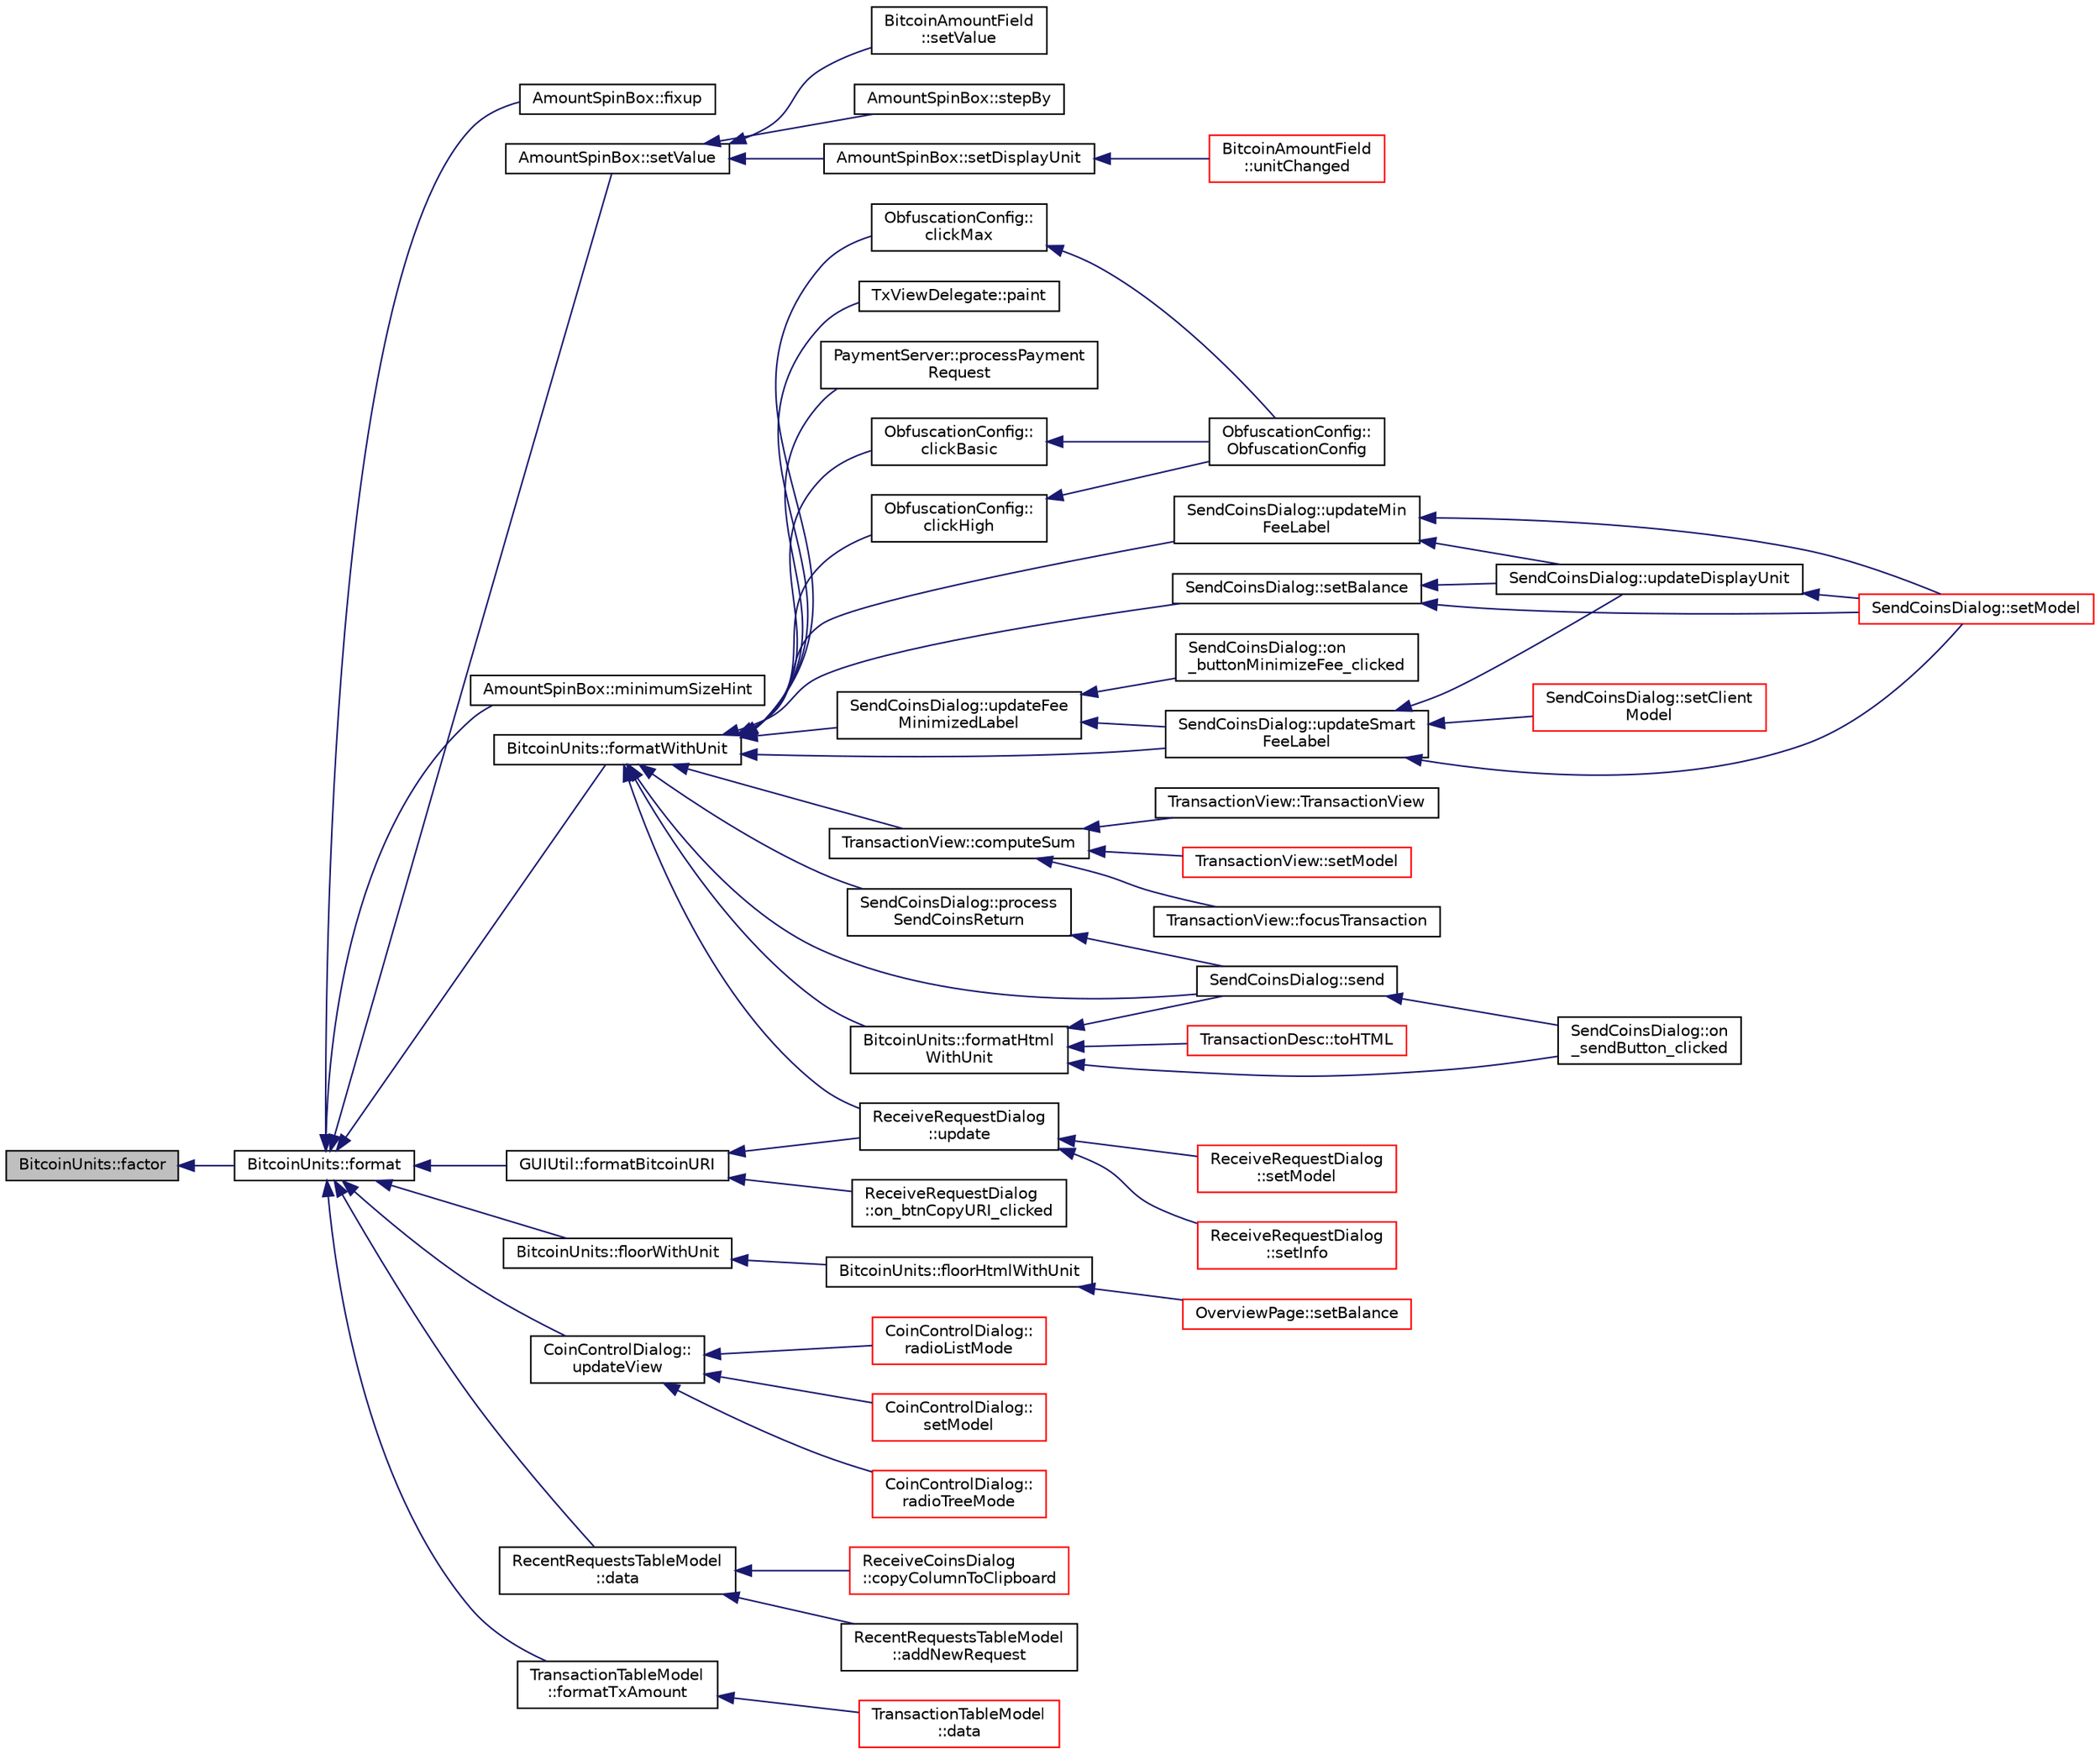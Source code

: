 digraph "BitcoinUnits::factor"
{
  edge [fontname="Helvetica",fontsize="10",labelfontname="Helvetica",labelfontsize="10"];
  node [fontname="Helvetica",fontsize="10",shape=record];
  rankdir="LR";
  Node106 [label="BitcoinUnits::factor",height=0.2,width=0.4,color="black", fillcolor="grey75", style="filled", fontcolor="black"];
  Node106 -> Node107 [dir="back",color="midnightblue",fontsize="10",style="solid",fontname="Helvetica"];
  Node107 [label="BitcoinUnits::format",height=0.2,width=0.4,color="black", fillcolor="white", style="filled",URL="$class_bitcoin_units.html#ab07437e5a788c80a82d75e3714bd3925",tooltip="Format as string. "];
  Node107 -> Node108 [dir="back",color="midnightblue",fontsize="10",style="solid",fontname="Helvetica"];
  Node108 [label="AmountSpinBox::fixup",height=0.2,width=0.4,color="black", fillcolor="white", style="filled",URL="$class_amount_spin_box.html#a082bac9de36ad4bb0c0f2d5d42f0acc6"];
  Node107 -> Node109 [dir="back",color="midnightblue",fontsize="10",style="solid",fontname="Helvetica"];
  Node109 [label="AmountSpinBox::setValue",height=0.2,width=0.4,color="black", fillcolor="white", style="filled",URL="$class_amount_spin_box.html#aca3825a8e5735dd99d3fa9665afb614c"];
  Node109 -> Node110 [dir="back",color="midnightblue",fontsize="10",style="solid",fontname="Helvetica"];
  Node110 [label="AmountSpinBox::stepBy",height=0.2,width=0.4,color="black", fillcolor="white", style="filled",URL="$class_amount_spin_box.html#a055616d98771e6fcef3ee225d7b09ee9"];
  Node109 -> Node111 [dir="back",color="midnightblue",fontsize="10",style="solid",fontname="Helvetica"];
  Node111 [label="AmountSpinBox::setDisplayUnit",height=0.2,width=0.4,color="black", fillcolor="white", style="filled",URL="$class_amount_spin_box.html#aef946e84b685f35c02782b50f4cce842"];
  Node111 -> Node112 [dir="back",color="midnightblue",fontsize="10",style="solid",fontname="Helvetica"];
  Node112 [label="BitcoinAmountField\l::unitChanged",height=0.2,width=0.4,color="red", fillcolor="white", style="filled",URL="$class_bitcoin_amount_field.html#a5cee72f97d1a77da3514197aaf2ea6c5"];
  Node109 -> Node114 [dir="back",color="midnightblue",fontsize="10",style="solid",fontname="Helvetica"];
  Node114 [label="BitcoinAmountField\l::setValue",height=0.2,width=0.4,color="black", fillcolor="white", style="filled",URL="$class_bitcoin_amount_field.html#ad34b8770f7acfc23be8a8780ad8742fe"];
  Node107 -> Node115 [dir="back",color="midnightblue",fontsize="10",style="solid",fontname="Helvetica"];
  Node115 [label="AmountSpinBox::minimumSizeHint",height=0.2,width=0.4,color="black", fillcolor="white", style="filled",URL="$class_amount_spin_box.html#a40ee094061b19892825e7b30d3825ded"];
  Node107 -> Node116 [dir="back",color="midnightblue",fontsize="10",style="solid",fontname="Helvetica"];
  Node116 [label="BitcoinUnits::formatWithUnit",height=0.2,width=0.4,color="black", fillcolor="white", style="filled",URL="$class_bitcoin_units.html#aef9fb7509257bc84ee459d7f0c663020",tooltip="Format as string (with unit) "];
  Node116 -> Node117 [dir="back",color="midnightblue",fontsize="10",style="solid",fontname="Helvetica"];
  Node117 [label="BitcoinUnits::formatHtml\lWithUnit",height=0.2,width=0.4,color="black", fillcolor="white", style="filled",URL="$class_bitcoin_units.html#a5f4ef08b81386d393a16001bdfef5d56"];
  Node117 -> Node118 [dir="back",color="midnightblue",fontsize="10",style="solid",fontname="Helvetica"];
  Node118 [label="SendCoinsDialog::on\l_sendButton_clicked",height=0.2,width=0.4,color="black", fillcolor="white", style="filled",URL="$class_send_coins_dialog.html#a2cab7cf9ea5040b9e2189297f7d3c764"];
  Node117 -> Node119 [dir="back",color="midnightblue",fontsize="10",style="solid",fontname="Helvetica"];
  Node119 [label="SendCoinsDialog::send",height=0.2,width=0.4,color="black", fillcolor="white", style="filled",URL="$class_send_coins_dialog.html#afd8d436a16ea7dba1276e8fdfdc8b2d3"];
  Node119 -> Node118 [dir="back",color="midnightblue",fontsize="10",style="solid",fontname="Helvetica"];
  Node117 -> Node120 [dir="back",color="midnightblue",fontsize="10",style="solid",fontname="Helvetica"];
  Node120 [label="TransactionDesc::toHTML",height=0.2,width=0.4,color="red", fillcolor="white", style="filled",URL="$class_transaction_desc.html#ab7c9dbb2048aae121dd9d75df86e64f4"];
  Node116 -> Node122 [dir="back",color="midnightblue",fontsize="10",style="solid",fontname="Helvetica"];
  Node122 [label="ObfuscationConfig::\lclickBasic",height=0.2,width=0.4,color="black", fillcolor="white", style="filled",URL="$class_obfuscation_config.html#a4478e4438f798594008561b4247a339a"];
  Node122 -> Node123 [dir="back",color="midnightblue",fontsize="10",style="solid",fontname="Helvetica"];
  Node123 [label="ObfuscationConfig::\lObfuscationConfig",height=0.2,width=0.4,color="black", fillcolor="white", style="filled",URL="$class_obfuscation_config.html#ac94fd63ade751965b53de75df22aa499"];
  Node116 -> Node124 [dir="back",color="midnightblue",fontsize="10",style="solid",fontname="Helvetica"];
  Node124 [label="ObfuscationConfig::\lclickHigh",height=0.2,width=0.4,color="black", fillcolor="white", style="filled",URL="$class_obfuscation_config.html#ae40f0c381cdbd7af0bdf9690243a6fa7"];
  Node124 -> Node123 [dir="back",color="midnightblue",fontsize="10",style="solid",fontname="Helvetica"];
  Node116 -> Node125 [dir="back",color="midnightblue",fontsize="10",style="solid",fontname="Helvetica"];
  Node125 [label="ObfuscationConfig::\lclickMax",height=0.2,width=0.4,color="black", fillcolor="white", style="filled",URL="$class_obfuscation_config.html#a3ed9f33f928a0833534235ddae5ed95c"];
  Node125 -> Node123 [dir="back",color="midnightblue",fontsize="10",style="solid",fontname="Helvetica"];
  Node116 -> Node126 [dir="back",color="midnightblue",fontsize="10",style="solid",fontname="Helvetica"];
  Node126 [label="TxViewDelegate::paint",height=0.2,width=0.4,color="black", fillcolor="white", style="filled",URL="$class_tx_view_delegate.html#aeb314283e3a3fae5099d95c7b3309d57"];
  Node116 -> Node127 [dir="back",color="midnightblue",fontsize="10",style="solid",fontname="Helvetica"];
  Node127 [label="PaymentServer::processPayment\lRequest",height=0.2,width=0.4,color="black", fillcolor="white", style="filled",URL="$class_payment_server.html#abe96a7c90755b8e1975e380b5a8228bd"];
  Node116 -> Node128 [dir="back",color="midnightblue",fontsize="10",style="solid",fontname="Helvetica"];
  Node128 [label="ReceiveRequestDialog\l::update",height=0.2,width=0.4,color="black", fillcolor="white", style="filled",URL="$class_receive_request_dialog.html#a8e1c0ee2fbacf42b4dc7ea05986c86c9"];
  Node128 -> Node129 [dir="back",color="midnightblue",fontsize="10",style="solid",fontname="Helvetica"];
  Node129 [label="ReceiveRequestDialog\l::setModel",height=0.2,width=0.4,color="red", fillcolor="white", style="filled",URL="$class_receive_request_dialog.html#ad57b3bf409346660842360836fd8569d"];
  Node128 -> Node132 [dir="back",color="midnightblue",fontsize="10",style="solid",fontname="Helvetica"];
  Node132 [label="ReceiveRequestDialog\l::setInfo",height=0.2,width=0.4,color="red", fillcolor="white", style="filled",URL="$class_receive_request_dialog.html#a43344270ef71e68ad9c7a931cc0ca9ed"];
  Node116 -> Node119 [dir="back",color="midnightblue",fontsize="10",style="solid",fontname="Helvetica"];
  Node116 -> Node133 [dir="back",color="midnightblue",fontsize="10",style="solid",fontname="Helvetica"];
  Node133 [label="SendCoinsDialog::setBalance",height=0.2,width=0.4,color="black", fillcolor="white", style="filled",URL="$class_send_coins_dialog.html#a5f778ec12cec433369144077d660a53d"];
  Node133 -> Node134 [dir="back",color="midnightblue",fontsize="10",style="solid",fontname="Helvetica"];
  Node134 [label="SendCoinsDialog::setModel",height=0.2,width=0.4,color="red", fillcolor="white", style="filled",URL="$class_send_coins_dialog.html#a73a6c1b1850a334ee652ac167713a2aa"];
  Node133 -> Node137 [dir="back",color="midnightblue",fontsize="10",style="solid",fontname="Helvetica"];
  Node137 [label="SendCoinsDialog::updateDisplayUnit",height=0.2,width=0.4,color="black", fillcolor="white", style="filled",URL="$class_send_coins_dialog.html#a74815ad8502b126200b6fd2e59e9f042"];
  Node137 -> Node134 [dir="back",color="midnightblue",fontsize="10",style="solid",fontname="Helvetica"];
  Node116 -> Node138 [dir="back",color="midnightblue",fontsize="10",style="solid",fontname="Helvetica"];
  Node138 [label="SendCoinsDialog::process\lSendCoinsReturn",height=0.2,width=0.4,color="black", fillcolor="white", style="filled",URL="$class_send_coins_dialog.html#a1b9b188bbf5ed580f8f1041afb5d3fd5"];
  Node138 -> Node119 [dir="back",color="midnightblue",fontsize="10",style="solid",fontname="Helvetica"];
  Node116 -> Node139 [dir="back",color="midnightblue",fontsize="10",style="solid",fontname="Helvetica"];
  Node139 [label="SendCoinsDialog::updateFee\lMinimizedLabel",height=0.2,width=0.4,color="black", fillcolor="white", style="filled",URL="$class_send_coins_dialog.html#a454df839e09d247a1df5d7994ba3208e"];
  Node139 -> Node140 [dir="back",color="midnightblue",fontsize="10",style="solid",fontname="Helvetica"];
  Node140 [label="SendCoinsDialog::on\l_buttonMinimizeFee_clicked",height=0.2,width=0.4,color="black", fillcolor="white", style="filled",URL="$class_send_coins_dialog.html#ae2cdacd5d72154fda0c88b818d5c7c59"];
  Node139 -> Node141 [dir="back",color="midnightblue",fontsize="10",style="solid",fontname="Helvetica"];
  Node141 [label="SendCoinsDialog::updateSmart\lFeeLabel",height=0.2,width=0.4,color="black", fillcolor="white", style="filled",URL="$class_send_coins_dialog.html#ac42a9db733fbb2e06882660400c49517"];
  Node141 -> Node142 [dir="back",color="midnightblue",fontsize="10",style="solid",fontname="Helvetica"];
  Node142 [label="SendCoinsDialog::setClient\lModel",height=0.2,width=0.4,color="red", fillcolor="white", style="filled",URL="$class_send_coins_dialog.html#a360a23c02bd0e581b78603ccb863eb79"];
  Node141 -> Node134 [dir="back",color="midnightblue",fontsize="10",style="solid",fontname="Helvetica"];
  Node141 -> Node137 [dir="back",color="midnightblue",fontsize="10",style="solid",fontname="Helvetica"];
  Node116 -> Node144 [dir="back",color="midnightblue",fontsize="10",style="solid",fontname="Helvetica"];
  Node144 [label="SendCoinsDialog::updateMin\lFeeLabel",height=0.2,width=0.4,color="black", fillcolor="white", style="filled",URL="$class_send_coins_dialog.html#a2fb31c54501a1599d0d192bfcf78d70b"];
  Node144 -> Node134 [dir="back",color="midnightblue",fontsize="10",style="solid",fontname="Helvetica"];
  Node144 -> Node137 [dir="back",color="midnightblue",fontsize="10",style="solid",fontname="Helvetica"];
  Node116 -> Node141 [dir="back",color="midnightblue",fontsize="10",style="solid",fontname="Helvetica"];
  Node116 -> Node145 [dir="back",color="midnightblue",fontsize="10",style="solid",fontname="Helvetica"];
  Node145 [label="TransactionView::computeSum",height=0.2,width=0.4,color="black", fillcolor="white", style="filled",URL="$class_transaction_view.html#abb2ea48a61bb12a0dda9d63952adc50e",tooltip="Compute sum of all selected transactions. "];
  Node145 -> Node146 [dir="back",color="midnightblue",fontsize="10",style="solid",fontname="Helvetica"];
  Node146 [label="TransactionView::TransactionView",height=0.2,width=0.4,color="black", fillcolor="white", style="filled",URL="$class_transaction_view.html#a0c5e8b90206b4e8b8bf68dd7e319798f"];
  Node145 -> Node147 [dir="back",color="midnightblue",fontsize="10",style="solid",fontname="Helvetica"];
  Node147 [label="TransactionView::setModel",height=0.2,width=0.4,color="red", fillcolor="white", style="filled",URL="$class_transaction_view.html#a4920c2cd57d72eb50248948fa160c83c"];
  Node145 -> Node148 [dir="back",color="midnightblue",fontsize="10",style="solid",fontname="Helvetica"];
  Node148 [label="TransactionView::focusTransaction",height=0.2,width=0.4,color="black", fillcolor="white", style="filled",URL="$class_transaction_view.html#ab6d126806467ae9dc273cbe19a7477cc"];
  Node107 -> Node149 [dir="back",color="midnightblue",fontsize="10",style="solid",fontname="Helvetica"];
  Node149 [label="BitcoinUnits::floorWithUnit",height=0.2,width=0.4,color="black", fillcolor="white", style="filled",URL="$class_bitcoin_units.html#a27f991fa46140fcdbb59d842996ee711",tooltip="Format as string (with unit) but floor value up to \"digits\" settings. "];
  Node149 -> Node150 [dir="back",color="midnightblue",fontsize="10",style="solid",fontname="Helvetica"];
  Node150 [label="BitcoinUnits::floorHtmlWithUnit",height=0.2,width=0.4,color="black", fillcolor="white", style="filled",URL="$class_bitcoin_units.html#a4aa9805ae1c4b512fabf91451945f503"];
  Node150 -> Node151 [dir="back",color="midnightblue",fontsize="10",style="solid",fontname="Helvetica"];
  Node151 [label="OverviewPage::setBalance",height=0.2,width=0.4,color="red", fillcolor="white", style="filled",URL="$class_overview_page.html#a93fac198949a3e71a92a3f67ee5753a1"];
  Node107 -> Node154 [dir="back",color="midnightblue",fontsize="10",style="solid",fontname="Helvetica"];
  Node154 [label="CoinControlDialog::\lupdateView",height=0.2,width=0.4,color="black", fillcolor="white", style="filled",URL="$class_coin_control_dialog.html#aadea33050e5c1efd5eae8d2fcfa721f9"];
  Node154 -> Node155 [dir="back",color="midnightblue",fontsize="10",style="solid",fontname="Helvetica"];
  Node155 [label="CoinControlDialog::\lsetModel",height=0.2,width=0.4,color="red", fillcolor="white", style="filled",URL="$class_coin_control_dialog.html#a4c34a48574814089c54f763a22f5317a"];
  Node154 -> Node161 [dir="back",color="midnightblue",fontsize="10",style="solid",fontname="Helvetica"];
  Node161 [label="CoinControlDialog::\lradioTreeMode",height=0.2,width=0.4,color="red", fillcolor="white", style="filled",URL="$class_coin_control_dialog.html#a1990d478f3ffba666c358a4f1bd395ec"];
  Node154 -> Node163 [dir="back",color="midnightblue",fontsize="10",style="solid",fontname="Helvetica"];
  Node163 [label="CoinControlDialog::\lradioListMode",height=0.2,width=0.4,color="red", fillcolor="white", style="filled",URL="$class_coin_control_dialog.html#a775c6d290cb63667a434b09072094533"];
  Node107 -> Node164 [dir="back",color="midnightblue",fontsize="10",style="solid",fontname="Helvetica"];
  Node164 [label="GUIUtil::formatBitcoinURI",height=0.2,width=0.4,color="black", fillcolor="white", style="filled",URL="$namespace_g_u_i_util.html#ab9d4ba8e8713eebbe4e5eb7cd1ba479e"];
  Node164 -> Node128 [dir="back",color="midnightblue",fontsize="10",style="solid",fontname="Helvetica"];
  Node164 -> Node165 [dir="back",color="midnightblue",fontsize="10",style="solid",fontname="Helvetica"];
  Node165 [label="ReceiveRequestDialog\l::on_btnCopyURI_clicked",height=0.2,width=0.4,color="black", fillcolor="white", style="filled",URL="$class_receive_request_dialog.html#aa1287ed7ecc2a35f3dbf0e9938f4b096"];
  Node107 -> Node166 [dir="back",color="midnightblue",fontsize="10",style="solid",fontname="Helvetica"];
  Node166 [label="RecentRequestsTableModel\l::data",height=0.2,width=0.4,color="black", fillcolor="white", style="filled",URL="$class_recent_requests_table_model.html#ad42929c480fc50cad83114ca5f2cc382"];
  Node166 -> Node167 [dir="back",color="midnightblue",fontsize="10",style="solid",fontname="Helvetica"];
  Node167 [label="ReceiveCoinsDialog\l::copyColumnToClipboard",height=0.2,width=0.4,color="red", fillcolor="white", style="filled",URL="$class_receive_coins_dialog.html#adcf53aced7dfa041a55278b4807a20a2"];
  Node166 -> Node172 [dir="back",color="midnightblue",fontsize="10",style="solid",fontname="Helvetica"];
  Node172 [label="RecentRequestsTableModel\l::addNewRequest",height=0.2,width=0.4,color="black", fillcolor="white", style="filled",URL="$class_recent_requests_table_model.html#aad0b9435284ed1f4b67852b34d7694a9"];
  Node107 -> Node173 [dir="back",color="midnightblue",fontsize="10",style="solid",fontname="Helvetica"];
  Node173 [label="TransactionTableModel\l::formatTxAmount",height=0.2,width=0.4,color="black", fillcolor="white", style="filled",URL="$class_transaction_table_model.html#a50d5ce8b658d01d82dbd439e33d362ee"];
  Node173 -> Node174 [dir="back",color="midnightblue",fontsize="10",style="solid",fontname="Helvetica"];
  Node174 [label="TransactionTableModel\l::data",height=0.2,width=0.4,color="red", fillcolor="white", style="filled",URL="$class_transaction_table_model.html#a02173c31b6014bff182e320217e30e10"];
}
